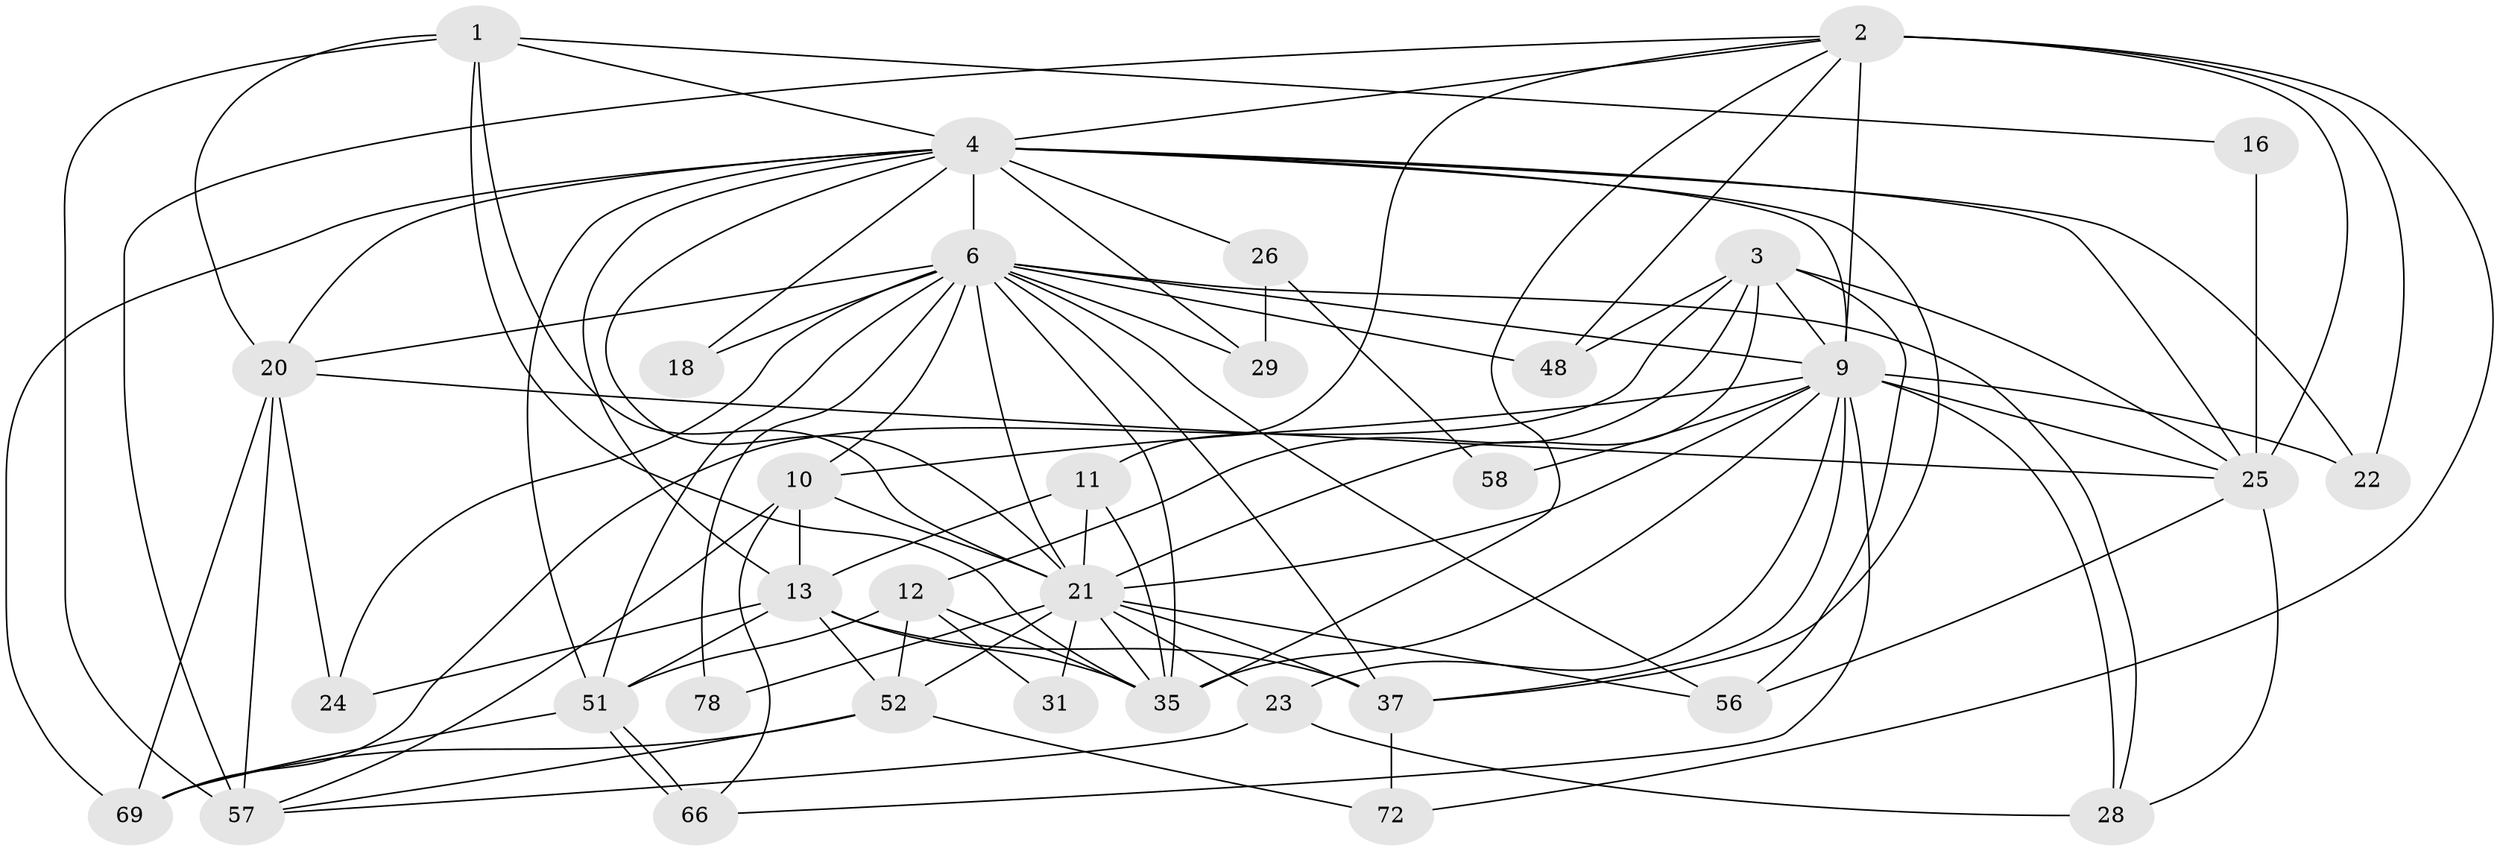 // original degree distribution, {4: 0.25882352941176473, 5: 0.17647058823529413, 2: 0.11764705882352941, 8: 0.03529411764705882, 7: 0.011764705882352941, 3: 0.3176470588235294, 6: 0.07058823529411765, 9: 0.011764705882352941}
// Generated by graph-tools (version 1.1) at 2025/19/03/04/25 18:19:00]
// undirected, 34 vertices, 100 edges
graph export_dot {
graph [start="1"]
  node [color=gray90,style=filled];
  1 [super="+64+62+32"];
  2 [super="+8"];
  3 [super="+80"];
  4 [super="+73+5+15"];
  6 [super="+7+54+45"];
  9 [super="+17+19"];
  10 [super="+34"];
  11 [super="+76"];
  12 [super="+81"];
  13 [super="+68+43"];
  16;
  18;
  20 [super="+74+53+27"];
  21 [super="+47+33+30"];
  22;
  23;
  24;
  25 [super="+67+42"];
  26;
  28 [super="+60"];
  29;
  31;
  35 [super="+36"];
  37 [super="+49"];
  48;
  51 [super="+70"];
  52;
  56;
  57 [super="+79+59"];
  58;
  66;
  69 [super="+83"];
  72;
  78;
  1 -- 35;
  1 -- 20;
  1 -- 57;
  1 -- 4 [weight=2];
  1 -- 16;
  1 -- 21;
  2 -- 22;
  2 -- 48;
  2 -- 25;
  2 -- 57;
  2 -- 72;
  2 -- 9 [weight=2];
  2 -- 11;
  2 -- 4;
  2 -- 35;
  3 -- 69;
  3 -- 48;
  3 -- 56;
  3 -- 25;
  3 -- 9 [weight=2];
  3 -- 21 [weight=2];
  3 -- 12;
  4 -- 13;
  4 -- 20 [weight=3];
  4 -- 37;
  4 -- 6 [weight=3];
  4 -- 9;
  4 -- 18;
  4 -- 51;
  4 -- 22;
  4 -- 25 [weight=2];
  4 -- 29;
  4 -- 26;
  4 -- 69;
  4 -- 21;
  6 -- 78;
  6 -- 48;
  6 -- 18;
  6 -- 56;
  6 -- 28;
  6 -- 29;
  6 -- 24;
  6 -- 37;
  6 -- 20;
  6 -- 51;
  6 -- 21;
  6 -- 10;
  6 -- 35;
  6 -- 9;
  9 -- 25;
  9 -- 66;
  9 -- 35 [weight=3];
  9 -- 37;
  9 -- 10;
  9 -- 21 [weight=2];
  9 -- 23;
  9 -- 58;
  9 -- 28 [weight=2];
  9 -- 22;
  10 -- 66;
  10 -- 21;
  10 -- 57;
  10 -- 13;
  11 -- 35;
  11 -- 13;
  11 -- 21;
  12 -- 51;
  12 -- 52;
  12 -- 31;
  12 -- 35;
  13 -- 52;
  13 -- 51;
  13 -- 37;
  13 -- 24;
  13 -- 35;
  16 -- 25;
  20 -- 25;
  20 -- 57 [weight=3];
  20 -- 69;
  20 -- 24;
  21 -- 37 [weight=2];
  21 -- 78;
  21 -- 56;
  21 -- 31 [weight=2];
  21 -- 23;
  21 -- 35;
  21 -- 52;
  23 -- 57;
  23 -- 28;
  25 -- 28;
  25 -- 56;
  26 -- 29;
  26 -- 58;
  37 -- 72;
  51 -- 66;
  51 -- 66;
  51 -- 69;
  52 -- 72;
  52 -- 57;
  52 -- 69;
}
